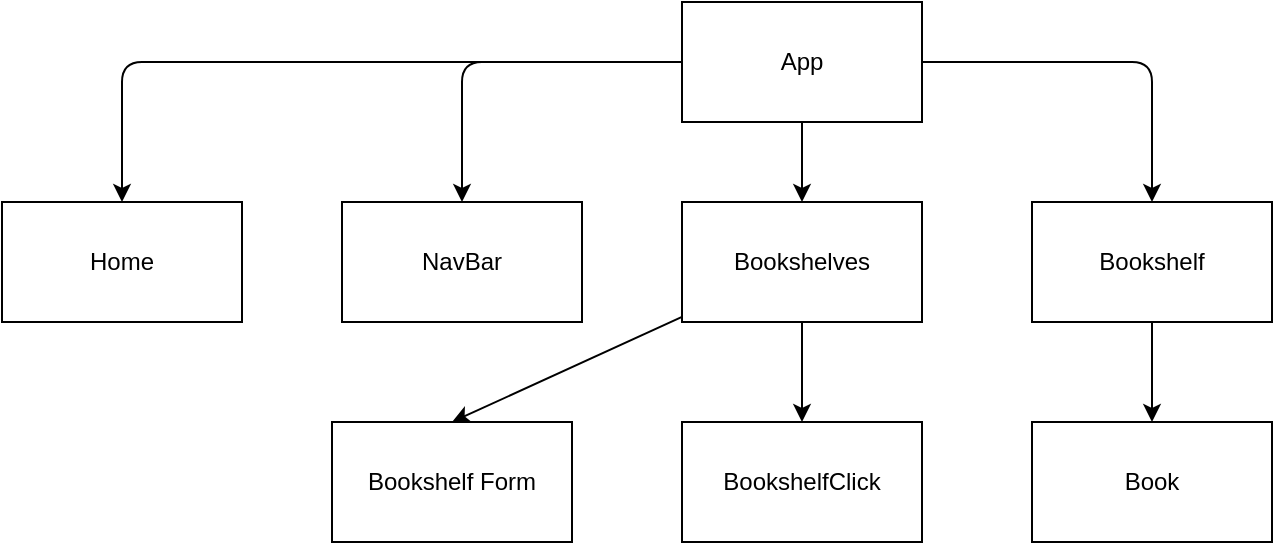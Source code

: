 <mxfile>
    <diagram id="rB4_tKMzII0icaigEpDL" name="Page-1">
        <mxGraphModel dx="789" dy="809" grid="1" gridSize="10" guides="1" tooltips="1" connect="1" arrows="1" fold="1" page="1" pageScale="1" pageWidth="850" pageHeight="1100" math="0" shadow="0">
            <root>
                <mxCell id="0"/>
                <mxCell id="1" parent="0"/>
                <mxCell id="2" value="Book" style="whiteSpace=wrap;html=1;" parent="1" vertex="1">
                    <mxGeometry x="605" y="250" width="120" height="60" as="geometry"/>
                </mxCell>
                <mxCell id="3" value="NavBar" style="whiteSpace=wrap;html=1;" parent="1" vertex="1">
                    <mxGeometry x="260" y="140" width="120" height="60" as="geometry"/>
                </mxCell>
                <mxCell id="4" value="BookshelfClick" style="whiteSpace=wrap;html=1;" parent="1" vertex="1">
                    <mxGeometry x="430" y="250" width="120" height="60" as="geometry"/>
                </mxCell>
                <mxCell id="16" style="edgeStyle=orthogonalEdgeStyle;html=1;entryX=0.5;entryY=0;entryDx=0;entryDy=0;" parent="1" source="5" target="2" edge="1">
                    <mxGeometry relative="1" as="geometry"/>
                </mxCell>
                <mxCell id="5" value="Bookshelf" style="whiteSpace=wrap;html=1;" parent="1" vertex="1">
                    <mxGeometry x="605" y="140" width="120" height="60" as="geometry"/>
                </mxCell>
                <mxCell id="6" value="Bookshelf Form" style="whiteSpace=wrap;html=1;" parent="1" vertex="1">
                    <mxGeometry x="255" y="250" width="120" height="60" as="geometry"/>
                </mxCell>
                <mxCell id="19" style="edgeStyle=none;html=1;entryX=0.5;entryY=0;entryDx=0;entryDy=0;" parent="1" source="7" target="6" edge="1">
                    <mxGeometry relative="1" as="geometry"/>
                </mxCell>
                <mxCell id="20" style="edgeStyle=none;html=1;" parent="1" source="7" target="4" edge="1">
                    <mxGeometry relative="1" as="geometry"/>
                </mxCell>
                <mxCell id="7" value="Bookshelves" style="whiteSpace=wrap;html=1;" parent="1" vertex="1">
                    <mxGeometry x="430" y="140" width="120" height="60" as="geometry"/>
                </mxCell>
                <mxCell id="8" value="Home" style="whiteSpace=wrap;html=1;" parent="1" vertex="1">
                    <mxGeometry x="90" y="140" width="120" height="60" as="geometry"/>
                </mxCell>
                <mxCell id="13" style="edgeStyle=orthogonalEdgeStyle;html=1;entryX=0.5;entryY=0;entryDx=0;entryDy=0;" parent="1" source="9" target="3" edge="1">
                    <mxGeometry relative="1" as="geometry"/>
                </mxCell>
                <mxCell id="14" style="edgeStyle=orthogonalEdgeStyle;html=1;entryX=0.5;entryY=0;entryDx=0;entryDy=0;" parent="1" source="9" target="7" edge="1">
                    <mxGeometry relative="1" as="geometry"/>
                </mxCell>
                <mxCell id="17" style="edgeStyle=orthogonalEdgeStyle;html=1;entryX=0.5;entryY=0;entryDx=0;entryDy=0;" parent="1" source="9" target="8" edge="1">
                    <mxGeometry relative="1" as="geometry"/>
                </mxCell>
                <mxCell id="21" style="edgeStyle=orthogonalEdgeStyle;html=1;entryX=0.5;entryY=0;entryDx=0;entryDy=0;" edge="1" parent="1" source="9" target="5">
                    <mxGeometry relative="1" as="geometry"/>
                </mxCell>
                <mxCell id="9" value="App" style="whiteSpace=wrap;html=1;" parent="1" vertex="1">
                    <mxGeometry x="430" y="40" width="120" height="60" as="geometry"/>
                </mxCell>
            </root>
        </mxGraphModel>
    </diagram>
</mxfile>